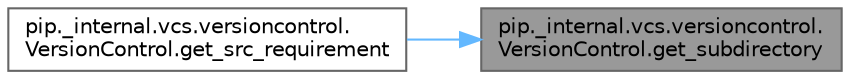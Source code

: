 digraph "pip._internal.vcs.versioncontrol.VersionControl.get_subdirectory"
{
 // LATEX_PDF_SIZE
  bgcolor="transparent";
  edge [fontname=Helvetica,fontsize=10,labelfontname=Helvetica,labelfontsize=10];
  node [fontname=Helvetica,fontsize=10,shape=box,height=0.2,width=0.4];
  rankdir="RL";
  Node1 [id="Node000001",label="pip._internal.vcs.versioncontrol.\lVersionControl.get_subdirectory",height=0.2,width=0.4,color="gray40", fillcolor="grey60", style="filled", fontcolor="black",tooltip=" "];
  Node1 -> Node2 [id="edge1_Node000001_Node000002",dir="back",color="steelblue1",style="solid",tooltip=" "];
  Node2 [id="Node000002",label="pip._internal.vcs.versioncontrol.\lVersionControl.get_src_requirement",height=0.2,width=0.4,color="grey40", fillcolor="white", style="filled",URL="$classpip_1_1__internal_1_1vcs_1_1versioncontrol_1_1_version_control.html#a31e358b8b6c13d391d0965bc214a1013",tooltip=" "];
}
